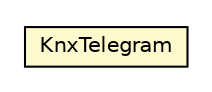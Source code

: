 #!/usr/local/bin/dot
#
# Class diagram 
# Generated by UMLGraph version R5_6-24-gf6e263 (http://www.umlgraph.org/)
#

digraph G {
	edge [fontname="Helvetica",fontsize=10,labelfontname="Helvetica",labelfontsize=10];
	node [fontname="Helvetica",fontsize=10,shape=plaintext];
	nodesep=0.25;
	ranksep=0.5;
	// org.universAAL.lddi.knx.utils.KnxTelegram
	c224437 [label=<<table title="org.universAAL.lddi.knx.utils.KnxTelegram" border="0" cellborder="1" cellspacing="0" cellpadding="2" port="p" bgcolor="lemonChiffon" href="./KnxTelegram.html">
		<tr><td><table border="0" cellspacing="0" cellpadding="1">
<tr><td align="center" balign="center"> KnxTelegram </td></tr>
		</table></td></tr>
		</table>>, URL="./KnxTelegram.html", fontname="Helvetica", fontcolor="black", fontsize=10.0];
}

